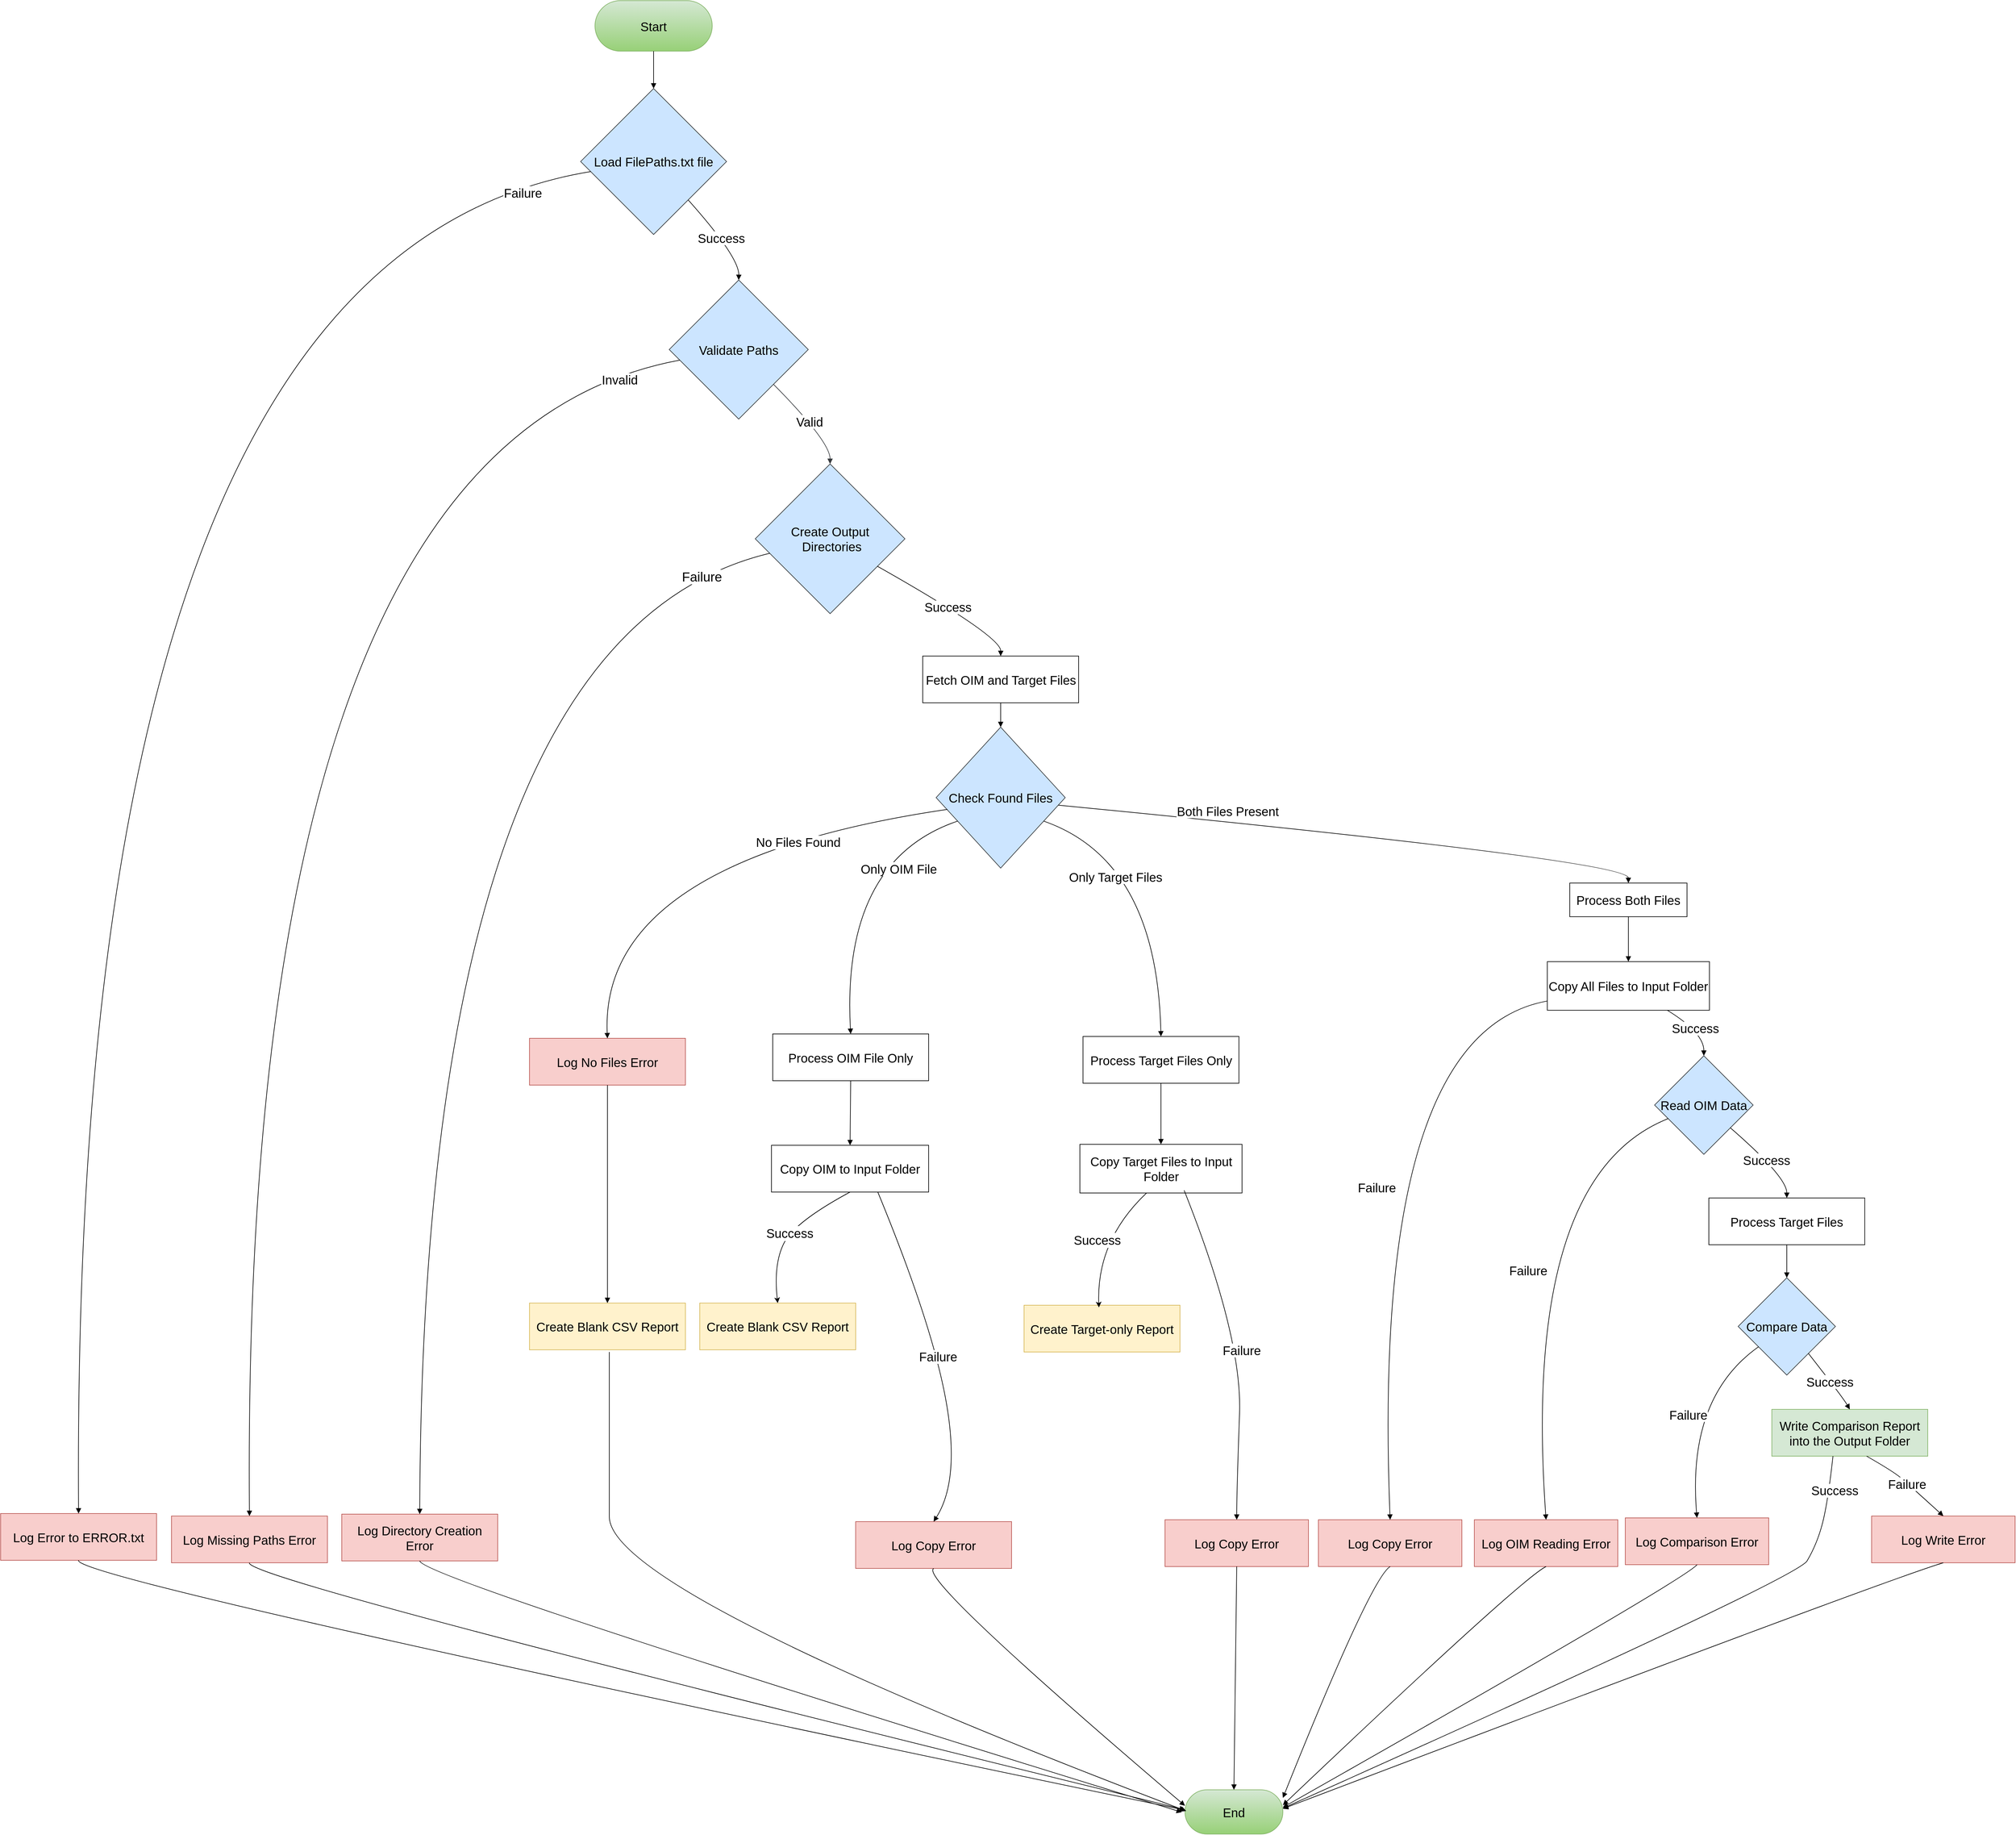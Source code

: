 <mxfile version="26.0.14">
  <diagram name="Page-1" id="F13Jd97T5v3C7AuD_D76">
    <mxGraphModel dx="3686" dy="1991" grid="0" gridSize="10" guides="1" tooltips="1" connect="1" arrows="1" fold="1" page="0" pageScale="1" pageWidth="827" pageHeight="1169" math="0" shadow="0">
      <root>
        <mxCell id="0" />
        <mxCell id="1" parent="0" />
        <mxCell id="seMniXO0PVON4g9_i5uN-2" value="Start" style="rounded=1;whiteSpace=wrap;arcSize=50;strokeWidth=1;fontSize=20;fillColor=#d5e8d4;gradientColor=#97d077;strokeColor=#82b366;" vertex="1" parent="1">
          <mxGeometry x="973" y="-32" width="188" height="81" as="geometry" />
        </mxCell>
        <mxCell id="seMniXO0PVON4g9_i5uN-3" value="Load FilePaths.txt file" style="rhombus;strokeWidth=1;whiteSpace=wrap;fontSize=20;fillColor=#cce5ff;strokeColor=#36393d;" vertex="1" parent="1">
          <mxGeometry x="950" y="109" width="234" height="234" as="geometry" />
        </mxCell>
        <mxCell id="seMniXO0PVON4g9_i5uN-4" value="Validate Paths" style="rhombus;strokeWidth=1;whiteSpace=wrap;fontSize=20;fillColor=#cce5ff;strokeColor=#36393d;" vertex="1" parent="1">
          <mxGeometry x="1092" y="416" width="223" height="223" as="geometry" />
        </mxCell>
        <mxCell id="seMniXO0PVON4g9_i5uN-5" value="Log Error to ERROR.txt" style="whiteSpace=wrap;strokeWidth=1;fontSize=20;fillColor=#f8cecc;strokeColor=#b85450;" vertex="1" parent="1">
          <mxGeometry x="20" y="2394" width="250" height="75" as="geometry" />
        </mxCell>
        <mxCell id="seMniXO0PVON4g9_i5uN-6" value="End" style="rounded=1;whiteSpace=wrap;arcSize=50;strokeWidth=1;fontSize=20;fillColor=#d5e8d4;gradientColor=#97d077;strokeColor=#82b366;" vertex="1" parent="1">
          <mxGeometry x="1919" y="2837" width="157" height="71" as="geometry" />
        </mxCell>
        <mxCell id="seMniXO0PVON4g9_i5uN-7" value="Create Output&#xa; Directories" style="rhombus;strokeWidth=1;whiteSpace=wrap;fontSize=20;fillColor=#cce5ff;strokeColor=#36393d;" vertex="1" parent="1">
          <mxGeometry x="1230" y="711" width="240" height="240" as="geometry" />
        </mxCell>
        <mxCell id="seMniXO0PVON4g9_i5uN-8" value="Log Missing Paths Error" style="whiteSpace=wrap;strokeWidth=1;fontSize=20;fillColor=#f8cecc;strokeColor=#b85450;" vertex="1" parent="1">
          <mxGeometry x="294" y="2398" width="250" height="75" as="geometry" />
        </mxCell>
        <mxCell id="seMniXO0PVON4g9_i5uN-9" value="Fetch OIM and Target Files" style="whiteSpace=wrap;strokeWidth=1;fontSize=20;" vertex="1" parent="1">
          <mxGeometry x="1498.5" y="1019" width="250" height="75" as="geometry" />
        </mxCell>
        <mxCell id="seMniXO0PVON4g9_i5uN-10" value="Log Directory Creation Error" style="whiteSpace=wrap;strokeWidth=1;fontSize=20;fillColor=#f8cecc;strokeColor=#b85450;" vertex="1" parent="1">
          <mxGeometry x="567" y="2395" width="250" height="75" as="geometry" />
        </mxCell>
        <mxCell id="seMniXO0PVON4g9_i5uN-11" value="Check Found Files" style="rhombus;strokeWidth=1;whiteSpace=wrap;fontSize=20;fillColor=#cce5ff;strokeColor=#36393d;" vertex="1" parent="1">
          <mxGeometry x="1520" y="1133" width="207" height="226" as="geometry" />
        </mxCell>
        <mxCell id="seMniXO0PVON4g9_i5uN-12" value="Log No Files Error" style="whiteSpace=wrap;strokeWidth=1;fontSize=20;fillColor=#f8cecc;strokeColor=#b85450;" vertex="1" parent="1">
          <mxGeometry x="868" y="1632" width="250" height="75" as="geometry" />
        </mxCell>
        <mxCell id="seMniXO0PVON4g9_i5uN-13" value="Create Blank CSV Report" style="whiteSpace=wrap;strokeWidth=1;fontSize=20;fillColor=#fff2cc;strokeColor=#d6b656;" vertex="1" parent="1">
          <mxGeometry x="868" y="2056.5" width="250" height="75" as="geometry" />
        </mxCell>
        <mxCell id="seMniXO0PVON4g9_i5uN-14" value="Process OIM File Only" style="whiteSpace=wrap;strokeWidth=1;fontSize=20;" vertex="1" parent="1">
          <mxGeometry x="1258" y="1625" width="250" height="75" as="geometry" />
        </mxCell>
        <mxCell id="seMniXO0PVON4g9_i5uN-15" value="Copy OIM to Input Folder" style="whiteSpace=wrap;strokeWidth=1;fontSize=20;" vertex="1" parent="1">
          <mxGeometry x="1256" y="1803.5" width="252" height="75" as="geometry" />
        </mxCell>
        <mxCell id="seMniXO0PVON4g9_i5uN-16" value="Create Blank CSV Report" style="whiteSpace=wrap;strokeWidth=1;fontSize=20;fillColor=#fff2cc;strokeColor=#d6b656;" vertex="1" parent="1">
          <mxGeometry x="1141" y="2056.5" width="250" height="75" as="geometry" />
        </mxCell>
        <mxCell id="seMniXO0PVON4g9_i5uN-17" value="Log Copy Error" style="whiteSpace=wrap;strokeWidth=1;fontSize=20;fillColor=#f8cecc;strokeColor=#b85450;" vertex="1" parent="1">
          <mxGeometry x="1391" y="2407" width="250" height="75" as="geometry" />
        </mxCell>
        <mxCell id="seMniXO0PVON4g9_i5uN-18" value="Process Target Files Only" style="whiteSpace=wrap;strokeWidth=1;fontSize=20;" vertex="1" parent="1">
          <mxGeometry x="1755.5" y="1629" width="250" height="75" as="geometry" />
        </mxCell>
        <mxCell id="seMniXO0PVON4g9_i5uN-19" value="Copy Target Files to Input Folder" style="whiteSpace=wrap;strokeWidth=1;fontSize=20;" vertex="1" parent="1">
          <mxGeometry x="1750.5" y="1802" width="260" height="78" as="geometry" />
        </mxCell>
        <mxCell id="seMniXO0PVON4g9_i5uN-20" value="Create Target-only Report" style="whiteSpace=wrap;strokeWidth=1;fontSize=20;fillColor=#fff2cc;strokeColor=#d6b656;" vertex="1" parent="1">
          <mxGeometry x="1661" y="2060" width="250" height="75" as="geometry" />
        </mxCell>
        <mxCell id="seMniXO0PVON4g9_i5uN-21" value="Log Copy Error" style="whiteSpace=wrap;strokeWidth=1;fontSize=20;fillColor=#f8cecc;strokeColor=#b85450;" vertex="1" parent="1">
          <mxGeometry x="1887" y="2404" width="230" height="75" as="geometry" />
        </mxCell>
        <mxCell id="seMniXO0PVON4g9_i5uN-22" value="Process Both Files" style="whiteSpace=wrap;strokeWidth=1;fontSize=20;" vertex="1" parent="1">
          <mxGeometry x="2536" y="1383" width="188" height="54" as="geometry" />
        </mxCell>
        <mxCell id="seMniXO0PVON4g9_i5uN-23" value="Copy All Files to Input Folder" style="whiteSpace=wrap;strokeWidth=1;fontSize=20;" vertex="1" parent="1">
          <mxGeometry x="2500" y="1509" width="260" height="78" as="geometry" />
        </mxCell>
        <mxCell id="seMniXO0PVON4g9_i5uN-24" value="Read OIM Data" style="rhombus;strokeWidth=1;whiteSpace=wrap;fontSize=20;fillColor=#cce5ff;strokeColor=#36393d;" vertex="1" parent="1">
          <mxGeometry x="2672" y="1660" width="158" height="158" as="geometry" />
        </mxCell>
        <mxCell id="seMniXO0PVON4g9_i5uN-25" value="Log Copy Error" style="whiteSpace=wrap;strokeWidth=1;fontSize=20;fillColor=#f8cecc;strokeColor=#b85450;" vertex="1" parent="1">
          <mxGeometry x="2133" y="2404" width="230" height="75" as="geometry" />
        </mxCell>
        <mxCell id="seMniXO0PVON4g9_i5uN-26" value="Process Target Files" style="whiteSpace=wrap;strokeWidth=1;fontSize=20;" vertex="1" parent="1">
          <mxGeometry x="2759" y="1888" width="250" height="75" as="geometry" />
        </mxCell>
        <mxCell id="seMniXO0PVON4g9_i5uN-27" value="Log OIM Reading Error" style="whiteSpace=wrap;strokeWidth=1;fontSize=20;fillColor=#f8cecc;strokeColor=#b85450;" vertex="1" parent="1">
          <mxGeometry x="2383" y="2404" width="230" height="75" as="geometry" />
        </mxCell>
        <mxCell id="seMniXO0PVON4g9_i5uN-28" value="Compare Data" style="rhombus;strokeWidth=1;whiteSpace=wrap;fontSize=20;fillColor=#cce5ff;strokeColor=#36393d;" vertex="1" parent="1">
          <mxGeometry x="2806" y="2016" width="156" height="156" as="geometry" />
        </mxCell>
        <mxCell id="seMniXO0PVON4g9_i5uN-29" value="Write Comparison Report&#xa;into the Output Folder" style="whiteSpace=wrap;strokeWidth=1;fontSize=20;fillColor=#d5e8d4;strokeColor=#82b366;" vertex="1" parent="1">
          <mxGeometry x="2860" y="2227" width="250" height="75" as="geometry" />
        </mxCell>
        <mxCell id="seMniXO0PVON4g9_i5uN-30" value="Log Comparison Error" style="whiteSpace=wrap;strokeWidth=1;fontSize=20;fillColor=#f8cecc;strokeColor=#b85450;" vertex="1" parent="1">
          <mxGeometry x="2625" y="2401" width="230" height="75" as="geometry" />
        </mxCell>
        <mxCell id="seMniXO0PVON4g9_i5uN-31" value="Log Write Error" style="whiteSpace=wrap;strokeWidth=1;fontSize=20;fillColor=#f8cecc;strokeColor=#b85450;" vertex="1" parent="1">
          <mxGeometry x="3020" y="2398" width="230" height="75" as="geometry" />
        </mxCell>
        <mxCell id="seMniXO0PVON4g9_i5uN-32" value="" style="curved=1;startArrow=none;endArrow=block;exitX=0.5;exitY=1;entryX=0.5;entryY=0;rounded=0;strokeWidth=1;fontSize=20;" edge="1" parent="1" source="seMniXO0PVON4g9_i5uN-2" target="seMniXO0PVON4g9_i5uN-3">
          <mxGeometry relative="1" as="geometry">
            <Array as="points" />
          </mxGeometry>
        </mxCell>
        <mxCell id="seMniXO0PVON4g9_i5uN-33" value="Success" style="curved=1;startArrow=none;endArrow=block;exitX=0.95;exitY=1;entryX=0.5;entryY=0;rounded=0;strokeWidth=1;fontSize=20;" edge="1" parent="1" source="seMniXO0PVON4g9_i5uN-3" target="seMniXO0PVON4g9_i5uN-4">
          <mxGeometry relative="1" as="geometry">
            <Array as="points">
              <mxPoint x="1204" y="379" />
            </Array>
          </mxGeometry>
        </mxCell>
        <mxCell id="seMniXO0PVON4g9_i5uN-34" value="Failure" style="curved=1;startArrow=none;endArrow=block;exitX=0;exitY=0.58;entryX=0.5;entryY=-0.01;rounded=0;strokeWidth=1;fontSize=20;" edge="1" parent="1" source="seMniXO0PVON4g9_i5uN-3" target="seMniXO0PVON4g9_i5uN-5">
          <mxGeometry x="-0.922" y="15" relative="1" as="geometry">
            <Array as="points">
              <mxPoint x="132" y="379" />
            </Array>
            <mxPoint x="-1" as="offset" />
          </mxGeometry>
        </mxCell>
        <mxCell id="seMniXO0PVON4g9_i5uN-35" value="" style="curved=1;startArrow=none;endArrow=block;exitX=0.5;exitY=0.99;entryX=0;entryY=0.46;rounded=0;strokeWidth=1;fontSize=20;" edge="1" parent="1" source="seMniXO0PVON4g9_i5uN-5" target="seMniXO0PVON4g9_i5uN-6">
          <mxGeometry relative="1" as="geometry">
            <Array as="points">
              <mxPoint x="132" y="2498" />
            </Array>
          </mxGeometry>
        </mxCell>
        <mxCell id="seMniXO0PVON4g9_i5uN-36" value="Valid" style="curved=1;startArrow=none;endArrow=block;exitX=1;exitY=1;entryX=0.5;entryY=0;rounded=0;strokeWidth=1;fontSize=20;fillColor=#cce5ff;strokeColor=#36393d;" edge="1" parent="1" source="seMniXO0PVON4g9_i5uN-4" target="seMniXO0PVON4g9_i5uN-7">
          <mxGeometry relative="1" as="geometry">
            <Array as="points">
              <mxPoint x="1350" y="675" />
            </Array>
          </mxGeometry>
        </mxCell>
        <mxCell id="seMniXO0PVON4g9_i5uN-37" value="Invalid" style="curved=1;startArrow=none;endArrow=block;exitX=0;exitY=0.59;entryX=0.5;entryY=-0.01;rounded=0;strokeWidth=1;fontSize=20;" edge="1" parent="1" source="seMniXO0PVON4g9_i5uN-4" target="seMniXO0PVON4g9_i5uN-8">
          <mxGeometry x="-0.917" y="12" relative="1" as="geometry">
            <Array as="points">
              <mxPoint x="405" y="675" />
            </Array>
            <mxPoint x="1" as="offset" />
          </mxGeometry>
        </mxCell>
        <mxCell id="seMniXO0PVON4g9_i5uN-38" value="" style="curved=1;startArrow=none;endArrow=block;exitX=0.5;exitY=0.99;entryX=0;entryY=0.45;rounded=0;strokeWidth=1;fontSize=20;" edge="1" parent="1" source="seMniXO0PVON4g9_i5uN-8" target="seMniXO0PVON4g9_i5uN-6">
          <mxGeometry relative="1" as="geometry">
            <Array as="points">
              <mxPoint x="405" y="2498" />
            </Array>
          </mxGeometry>
        </mxCell>
        <mxCell id="seMniXO0PVON4g9_i5uN-39" value="Success" style="curved=1;startArrow=none;endArrow=block;exitX=1;exitY=0.79;entryX=0.5;entryY=-0.01;rounded=0;strokeWidth=1;fontSize=20;" edge="1" parent="1" source="seMniXO0PVON4g9_i5uN-7" target="seMniXO0PVON4g9_i5uN-9">
          <mxGeometry relative="1" as="geometry">
            <Array as="points">
              <mxPoint x="1624" y="987" />
            </Array>
          </mxGeometry>
        </mxCell>
        <mxCell id="seMniXO0PVON4g9_i5uN-40" value="Failure" style="curved=1;startArrow=none;endArrow=block;exitX=0;exitY=0.62;entryX=0.5;entryY=0;rounded=0;strokeWidth=1;fontSize=21;" edge="1" parent="1" source="seMniXO0PVON4g9_i5uN-7" target="seMniXO0PVON4g9_i5uN-10">
          <mxGeometry x="-0.886" y="10" relative="1" as="geometry">
            <Array as="points">
              <mxPoint x="697" y="987" />
            </Array>
            <mxPoint x="-1" as="offset" />
          </mxGeometry>
        </mxCell>
        <mxCell id="seMniXO0PVON4g9_i5uN-41" value="" style="curved=1;startArrow=none;endArrow=block;exitX=0.5;exitY=1;rounded=0;strokeWidth=1;fontSize=20;" edge="1" parent="1" source="seMniXO0PVON4g9_i5uN-10">
          <mxGeometry relative="1" as="geometry">
            <Array as="points">
              <mxPoint x="697" y="2498" />
            </Array>
            <mxPoint x="1914" y="2873" as="targetPoint" />
          </mxGeometry>
        </mxCell>
        <mxCell id="seMniXO0PVON4g9_i5uN-42" value="" style="curved=1;startArrow=none;endArrow=block;exitX=0.5;exitY=0.99;entryX=0.5;entryY=0;rounded=0;strokeWidth=1;fontSize=20;" edge="1" parent="1" source="seMniXO0PVON4g9_i5uN-9" target="seMniXO0PVON4g9_i5uN-11">
          <mxGeometry relative="1" as="geometry">
            <Array as="points" />
          </mxGeometry>
        </mxCell>
        <mxCell id="seMniXO0PVON4g9_i5uN-43" value="No Files Found" style="curved=1;startArrow=none;endArrow=block;exitX=0;exitY=0.6;entryX=0.5;entryY=0;rounded=0;strokeWidth=1;fontSize=20;entryDx=0;entryDy=0;" edge="1" parent="1" target="seMniXO0PVON4g9_i5uN-12">
          <mxGeometry x="-0.426" y="16" relative="1" as="geometry">
            <Array as="points">
              <mxPoint x="979.88" y="1347" />
            </Array>
            <mxPoint x="1538.13" y="1264.833" as="sourcePoint" />
            <mxPoint x="1027.88" y="1629.0" as="targetPoint" />
            <mxPoint as="offset" />
          </mxGeometry>
        </mxCell>
        <mxCell id="seMniXO0PVON4g9_i5uN-44" value="" style="curved=1;startArrow=none;endArrow=block;exitX=0.5;exitY=1.01;entryX=0.5;entryY=0;rounded=0;strokeWidth=1;fontSize=20;entryDx=0;entryDy=0;" edge="1" parent="1" source="seMniXO0PVON4g9_i5uN-12" target="seMniXO0PVON4g9_i5uN-13">
          <mxGeometry relative="1" as="geometry">
            <Array as="points" />
          </mxGeometry>
        </mxCell>
        <mxCell id="seMniXO0PVON4g9_i5uN-45" value="" style="curved=1;startArrow=none;endArrow=block;rounded=0;strokeWidth=1;fontSize=20;" edge="1" parent="1">
          <mxGeometry relative="1" as="geometry">
            <Array as="points">
              <mxPoint x="996" y="2279" />
              <mxPoint x="996" y="2519" />
            </Array>
            <mxPoint x="996" y="2135" as="sourcePoint" />
            <mxPoint x="1921" y="2871" as="targetPoint" />
          </mxGeometry>
        </mxCell>
        <mxCell id="seMniXO0PVON4g9_i5uN-46" value="Only OIM File" style="curved=1;startArrow=none;endArrow=block;exitX=0;exitY=0.75;entryX=0.5;entryY=0;rounded=0;strokeWidth=1;fontSize=20;" edge="1" parent="1" source="seMniXO0PVON4g9_i5uN-11" target="seMniXO0PVON4g9_i5uN-14">
          <mxGeometry x="-0.522" y="41" relative="1" as="geometry">
            <Array as="points">
              <mxPoint x="1368" y="1347" />
            </Array>
            <mxPoint as="offset" />
          </mxGeometry>
        </mxCell>
        <mxCell id="seMniXO0PVON4g9_i5uN-47" value="" style="curved=1;startArrow=none;endArrow=block;exitX=0.5;exitY=1;entryX=0.5;entryY=0.01;rounded=0;strokeWidth=1;fontSize=20;" edge="1" parent="1" source="seMniXO0PVON4g9_i5uN-14" target="seMniXO0PVON4g9_i5uN-15">
          <mxGeometry relative="1" as="geometry">
            <Array as="points" />
          </mxGeometry>
        </mxCell>
        <mxCell id="seMniXO0PVON4g9_i5uN-49" value="Failure" style="curved=1;startArrow=none;endArrow=block;exitX=0.68;exitY=1.01;entryX=0.5;entryY=-0.01;rounded=0;strokeWidth=1;fontSize=20;" edge="1" parent="1" source="seMniXO0PVON4g9_i5uN-15" target="seMniXO0PVON4g9_i5uN-17">
          <mxGeometry relative="1" as="geometry">
            <Array as="points">
              <mxPoint x="1515" y="2093" />
              <mxPoint x="1558" y="2341" />
            </Array>
          </mxGeometry>
        </mxCell>
        <mxCell id="seMniXO0PVON4g9_i5uN-50" value="" style="curved=1;startArrow=none;endArrow=block;exitX=0.5;exitY=0.99;entryX=0;entryY=0.36;rounded=0;strokeWidth=1;fontSize=20;" edge="1" parent="1" source="seMniXO0PVON4g9_i5uN-17" target="seMniXO0PVON4g9_i5uN-6">
          <mxGeometry relative="1" as="geometry">
            <Array as="points">
              <mxPoint x="1491" y="2498" />
            </Array>
          </mxGeometry>
        </mxCell>
        <mxCell id="seMniXO0PVON4g9_i5uN-51" value="Only Target Files" style="curved=1;startArrow=none;endArrow=block;exitX=1;exitY=0.75;entryX=0.5;entryY=0;rounded=0;strokeWidth=1;fontSize=20;" edge="1" parent="1" source="seMniXO0PVON4g9_i5uN-11" target="seMniXO0PVON4g9_i5uN-18">
          <mxGeometry x="-0.413" y="-45" relative="1" as="geometry">
            <Array as="points">
              <mxPoint x="1874" y="1347" />
            </Array>
            <mxPoint x="-1" as="offset" />
          </mxGeometry>
        </mxCell>
        <mxCell id="seMniXO0PVON4g9_i5uN-52" value="" style="curved=1;startArrow=none;endArrow=block;exitX=0.5;exitY=1;entryX=0.5;entryY=0;rounded=0;strokeWidth=1;fontSize=20;" edge="1" parent="1" source="seMniXO0PVON4g9_i5uN-18" target="seMniXO0PVON4g9_i5uN-19">
          <mxGeometry relative="1" as="geometry">
            <Array as="points" />
          </mxGeometry>
        </mxCell>
        <mxCell id="seMniXO0PVON4g9_i5uN-54" value="Failure" style="curved=1;startArrow=none;endArrow=block;exitX=0.643;exitY=0.946;entryX=0.5;entryY=-0.01;rounded=0;strokeWidth=1;fontSize=20;exitDx=0;exitDy=0;exitPerimeter=0;" edge="1" parent="1" source="seMniXO0PVON4g9_i5uN-19" target="seMniXO0PVON4g9_i5uN-21">
          <mxGeometry relative="1" as="geometry">
            <Array as="points">
              <mxPoint x="2011" y="2110" />
              <mxPoint x="2002" y="2358" />
            </Array>
          </mxGeometry>
        </mxCell>
        <mxCell id="seMniXO0PVON4g9_i5uN-55" value="" style="curved=1;startArrow=none;endArrow=block;exitX=0.5;exitY=0.99;entryX=0.5;entryY=-0.01;rounded=0;strokeWidth=1;fontSize=20;" edge="1" parent="1" source="seMniXO0PVON4g9_i5uN-21" target="seMniXO0PVON4g9_i5uN-6">
          <mxGeometry relative="1" as="geometry">
            <Array as="points" />
          </mxGeometry>
        </mxCell>
        <mxCell id="seMniXO0PVON4g9_i5uN-56" value="Both Files Present" style="curved=1;startArrow=none;endArrow=block;exitX=1;exitY=0.56;entryX=0.5;entryY=0;rounded=0;strokeWidth=1;fontSize=20;" edge="1" parent="1" source="seMniXO0PVON4g9_i5uN-11" target="seMniXO0PVON4g9_i5uN-22">
          <mxGeometry x="-0.433" y="18" relative="1" as="geometry">
            <Array as="points">
              <mxPoint x="2630" y="1347" />
            </Array>
            <mxPoint x="1" as="offset" />
          </mxGeometry>
        </mxCell>
        <mxCell id="seMniXO0PVON4g9_i5uN-57" value="" style="curved=1;startArrow=none;endArrow=block;exitX=0.5;exitY=1;entryX=0.5;entryY=0;rounded=0;strokeWidth=1;fontSize=20;" edge="1" parent="1" source="seMniXO0PVON4g9_i5uN-22" target="seMniXO0PVON4g9_i5uN-23">
          <mxGeometry relative="1" as="geometry">
            <Array as="points" />
          </mxGeometry>
        </mxCell>
        <mxCell id="seMniXO0PVON4g9_i5uN-58" value="Success" style="curved=1;startArrow=none;endArrow=block;exitX=0.74;exitY=1;entryX=0.5;entryY=0;rounded=0;strokeWidth=1;fontSize=20;" edge="1" parent="1" source="seMniXO0PVON4g9_i5uN-23" target="seMniXO0PVON4g9_i5uN-24">
          <mxGeometry relative="1" as="geometry">
            <Array as="points">
              <mxPoint x="2751" y="1623" />
            </Array>
          </mxGeometry>
        </mxCell>
        <mxCell id="seMniXO0PVON4g9_i5uN-59" value="Failure" style="curved=1;startArrow=none;endArrow=block;exitX=0;exitY=0.81;entryX=0.5;entryY=-0.01;rounded=0;strokeWidth=1;fontSize=20;" edge="1" parent="1" source="seMniXO0PVON4g9_i5uN-23" target="seMniXO0PVON4g9_i5uN-25">
          <mxGeometry relative="1" as="geometry">
            <Array as="points">
              <mxPoint x="2217" y="1623" />
            </Array>
          </mxGeometry>
        </mxCell>
        <mxCell id="seMniXO0PVON4g9_i5uN-60" value="" style="curved=1;startArrow=none;endArrow=block;exitX=0.5;exitY=0.99;entryX=0.99;entryY=0.19;rounded=0;strokeWidth=1;fontSize=20;" edge="1" parent="1" source="seMniXO0PVON4g9_i5uN-25" target="seMniXO0PVON4g9_i5uN-6">
          <mxGeometry relative="1" as="geometry">
            <Array as="points">
              <mxPoint x="2217" y="2498" />
            </Array>
          </mxGeometry>
        </mxCell>
        <mxCell id="seMniXO0PVON4g9_i5uN-61" value="Success" style="curved=1;startArrow=none;endArrow=block;exitX=1;exitY=0.93;entryX=0.5;entryY=0;rounded=0;strokeWidth=1;fontSize=20;" edge="1" parent="1" source="seMniXO0PVON4g9_i5uN-24" target="seMniXO0PVON4g9_i5uN-26">
          <mxGeometry relative="1" as="geometry">
            <Array as="points">
              <mxPoint x="2884" y="1854" />
            </Array>
          </mxGeometry>
        </mxCell>
        <mxCell id="seMniXO0PVON4g9_i5uN-62" value="Failure" style="curved=1;startArrow=none;endArrow=block;exitX=0;exitY=0.69;entryX=0.5;entryY=-0.01;rounded=0;strokeWidth=1;fontSize=20;" edge="1" parent="1" source="seMniXO0PVON4g9_i5uN-24" target="seMniXO0PVON4g9_i5uN-27">
          <mxGeometry relative="1" as="geometry">
            <Array as="points">
              <mxPoint x="2459" y="1854" />
            </Array>
          </mxGeometry>
        </mxCell>
        <mxCell id="seMniXO0PVON4g9_i5uN-63" value="" style="curved=1;startArrow=none;endArrow=block;exitX=0.5;exitY=0.99;entryX=0.99;entryY=0.35;rounded=0;strokeWidth=1;fontSize=20;" edge="1" parent="1" source="seMniXO0PVON4g9_i5uN-27" target="seMniXO0PVON4g9_i5uN-6">
          <mxGeometry relative="1" as="geometry">
            <Array as="points">
              <mxPoint x="2459" y="2498" />
            </Array>
          </mxGeometry>
        </mxCell>
        <mxCell id="seMniXO0PVON4g9_i5uN-64" value="" style="curved=1;startArrow=none;endArrow=block;exitX=0.5;exitY=1;entryX=0.5;entryY=0;rounded=0;strokeWidth=1;fontSize=20;" edge="1" parent="1" source="seMniXO0PVON4g9_i5uN-26" target="seMniXO0PVON4g9_i5uN-28">
          <mxGeometry relative="1" as="geometry">
            <Array as="points" />
          </mxGeometry>
        </mxCell>
        <mxCell id="seMniXO0PVON4g9_i5uN-65" value="Success" style="curved=1;startArrow=none;endArrow=block;exitX=0.9;exitY=1;entryX=0.5;entryY=0.01;rounded=0;strokeWidth=1;fontSize=20;" edge="1" parent="1" source="seMniXO0PVON4g9_i5uN-28" target="seMniXO0PVON4g9_i5uN-29">
          <mxGeometry relative="1" as="geometry">
            <Array as="points">
              <mxPoint x="2974" y="2208" />
            </Array>
          </mxGeometry>
        </mxCell>
        <mxCell id="seMniXO0PVON4g9_i5uN-66" value="Failure" style="curved=1;startArrow=none;endArrow=block;exitX=0;exitY=0.86;entryX=0.5;entryY=-0.01;rounded=0;strokeWidth=1;fontSize=20;" edge="1" parent="1" source="seMniXO0PVON4g9_i5uN-28" target="seMniXO0PVON4g9_i5uN-30">
          <mxGeometry relative="1" as="geometry">
            <Array as="points">
              <mxPoint x="2724" y="2208" />
            </Array>
          </mxGeometry>
        </mxCell>
        <mxCell id="seMniXO0PVON4g9_i5uN-67" value="" style="curved=1;startArrow=none;endArrow=block;exitX=0.5;exitY=0.99;entryX=0.99;entryY=0.4;rounded=0;strokeWidth=1;fontSize=20;" edge="1" parent="1" source="seMniXO0PVON4g9_i5uN-30" target="seMniXO0PVON4g9_i5uN-6">
          <mxGeometry relative="1" as="geometry">
            <Array as="points">
              <mxPoint x="2724" y="2498" />
            </Array>
          </mxGeometry>
        </mxCell>
        <mxCell id="seMniXO0PVON4g9_i5uN-68" value="Success" style="curved=1;startArrow=none;endArrow=block;exitX=0.39;exitY=1.01;entryX=0.99;entryY=0.42;rounded=0;strokeWidth=1;fontSize=20;" edge="1" parent="1" source="seMniXO0PVON4g9_i5uN-29" target="seMniXO0PVON4g9_i5uN-6">
          <mxGeometry x="-0.903" y="9" relative="1" as="geometry">
            <Array as="points">
              <mxPoint x="2950" y="2375" />
              <mxPoint x="2933" y="2442" />
              <mxPoint x="2900" y="2498" />
            </Array>
            <mxPoint y="-1" as="offset" />
          </mxGeometry>
        </mxCell>
        <mxCell id="seMniXO0PVON4g9_i5uN-69" value="Failure" style="curved=1;startArrow=none;endArrow=block;exitX=0.61;exitY=1.01;entryX=0.5;entryY=-0.01;rounded=0;strokeWidth=1;fontSize=20;" edge="1" parent="1" source="seMniXO0PVON4g9_i5uN-29" target="seMniXO0PVON4g9_i5uN-31">
          <mxGeometry relative="1" as="geometry">
            <Array as="points">
              <mxPoint x="3054" y="2326" />
              <mxPoint x="3079" y="2347" />
            </Array>
          </mxGeometry>
        </mxCell>
        <mxCell id="seMniXO0PVON4g9_i5uN-70" value="" style="curved=1;startArrow=none;endArrow=block;exitX=0.5;exitY=0.99;entryX=0.99;entryY=0.43;rounded=0;strokeWidth=1;fontSize=20;" edge="1" parent="1" source="seMniXO0PVON4g9_i5uN-31" target="seMniXO0PVON4g9_i5uN-6">
          <mxGeometry relative="1" as="geometry">
            <Array as="points">
              <mxPoint x="3049" y="2498" />
            </Array>
          </mxGeometry>
        </mxCell>
        <mxCell id="seMniXO0PVON4g9_i5uN-72" value="" style="endArrow=classic;html=1;rounded=0;exitX=0.5;exitY=1;exitDx=0;exitDy=0;entryX=0.5;entryY=0;entryDx=0;entryDy=0;curved=1;" edge="1" parent="1" source="seMniXO0PVON4g9_i5uN-15" target="seMniXO0PVON4g9_i5uN-16">
          <mxGeometry relative="1" as="geometry">
            <mxPoint x="1612" y="2163" as="sourcePoint" />
            <mxPoint x="1712" y="2163" as="targetPoint" />
            <Array as="points">
              <mxPoint x="1294" y="1926" />
              <mxPoint x="1259" y="1993" />
            </Array>
          </mxGeometry>
        </mxCell>
        <mxCell id="seMniXO0PVON4g9_i5uN-73" value="Success" style="edgeLabel;resizable=0;html=1;;align=center;verticalAlign=middle;fontSize=20;" connectable="0" vertex="1" parent="seMniXO0PVON4g9_i5uN-72">
          <mxGeometry relative="1" as="geometry" />
        </mxCell>
        <mxCell id="seMniXO0PVON4g9_i5uN-79" value="" style="endArrow=classic;html=1;rounded=0;entryX=0.459;entryY=0.024;entryDx=0;entryDy=0;entryPerimeter=0;exitX=0.391;exitY=0.979;exitDx=0;exitDy=0;exitPerimeter=0;curved=1;" edge="1" parent="1">
          <mxGeometry relative="1" as="geometry">
            <mxPoint x="1857.41" y="1880.002" as="sourcePoint" />
            <mxPoint x="1781" y="2063.44" as="targetPoint" />
            <Array as="points">
              <mxPoint x="1777" y="1956" />
            </Array>
          </mxGeometry>
        </mxCell>
        <mxCell id="seMniXO0PVON4g9_i5uN-80" value="&lt;font style=&quot;font-size: 20px;&quot;&gt;Success&lt;/font&gt;" style="edgeLabel;resizable=0;html=1;;align=center;verticalAlign=middle;" connectable="0" vertex="1" parent="seMniXO0PVON4g9_i5uN-79">
          <mxGeometry relative="1" as="geometry" />
        </mxCell>
      </root>
    </mxGraphModel>
  </diagram>
</mxfile>
